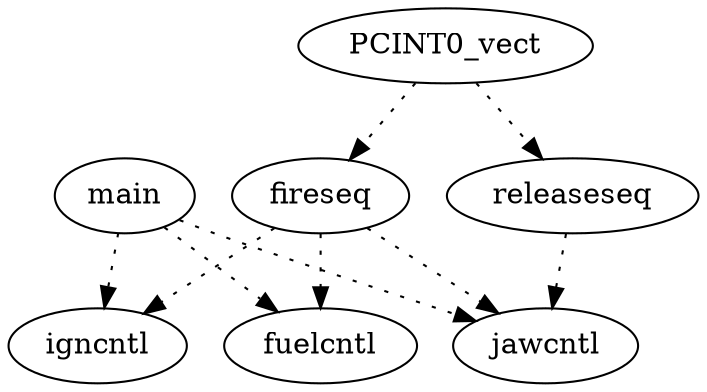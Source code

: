digraph callgraph {
"fireseq" -> "fuelcntl" [style=dotted];
"fireseq" -> "igncntl" [style=dotted];
"fireseq" -> "jawcntl" [style=dotted];
"releaseseq" -> "jawcntl" [style=dotted];
"main" -> "igncntl" [style=dotted];
"main" -> "fuelcntl" [style=dotted];
"main" -> "jawcntl" [style=dotted];
"PCINT0_vect" -> "releaseseq" [style=dotted];
"PCINT0_vect" -> "fireseq" [style=dotted];
}
